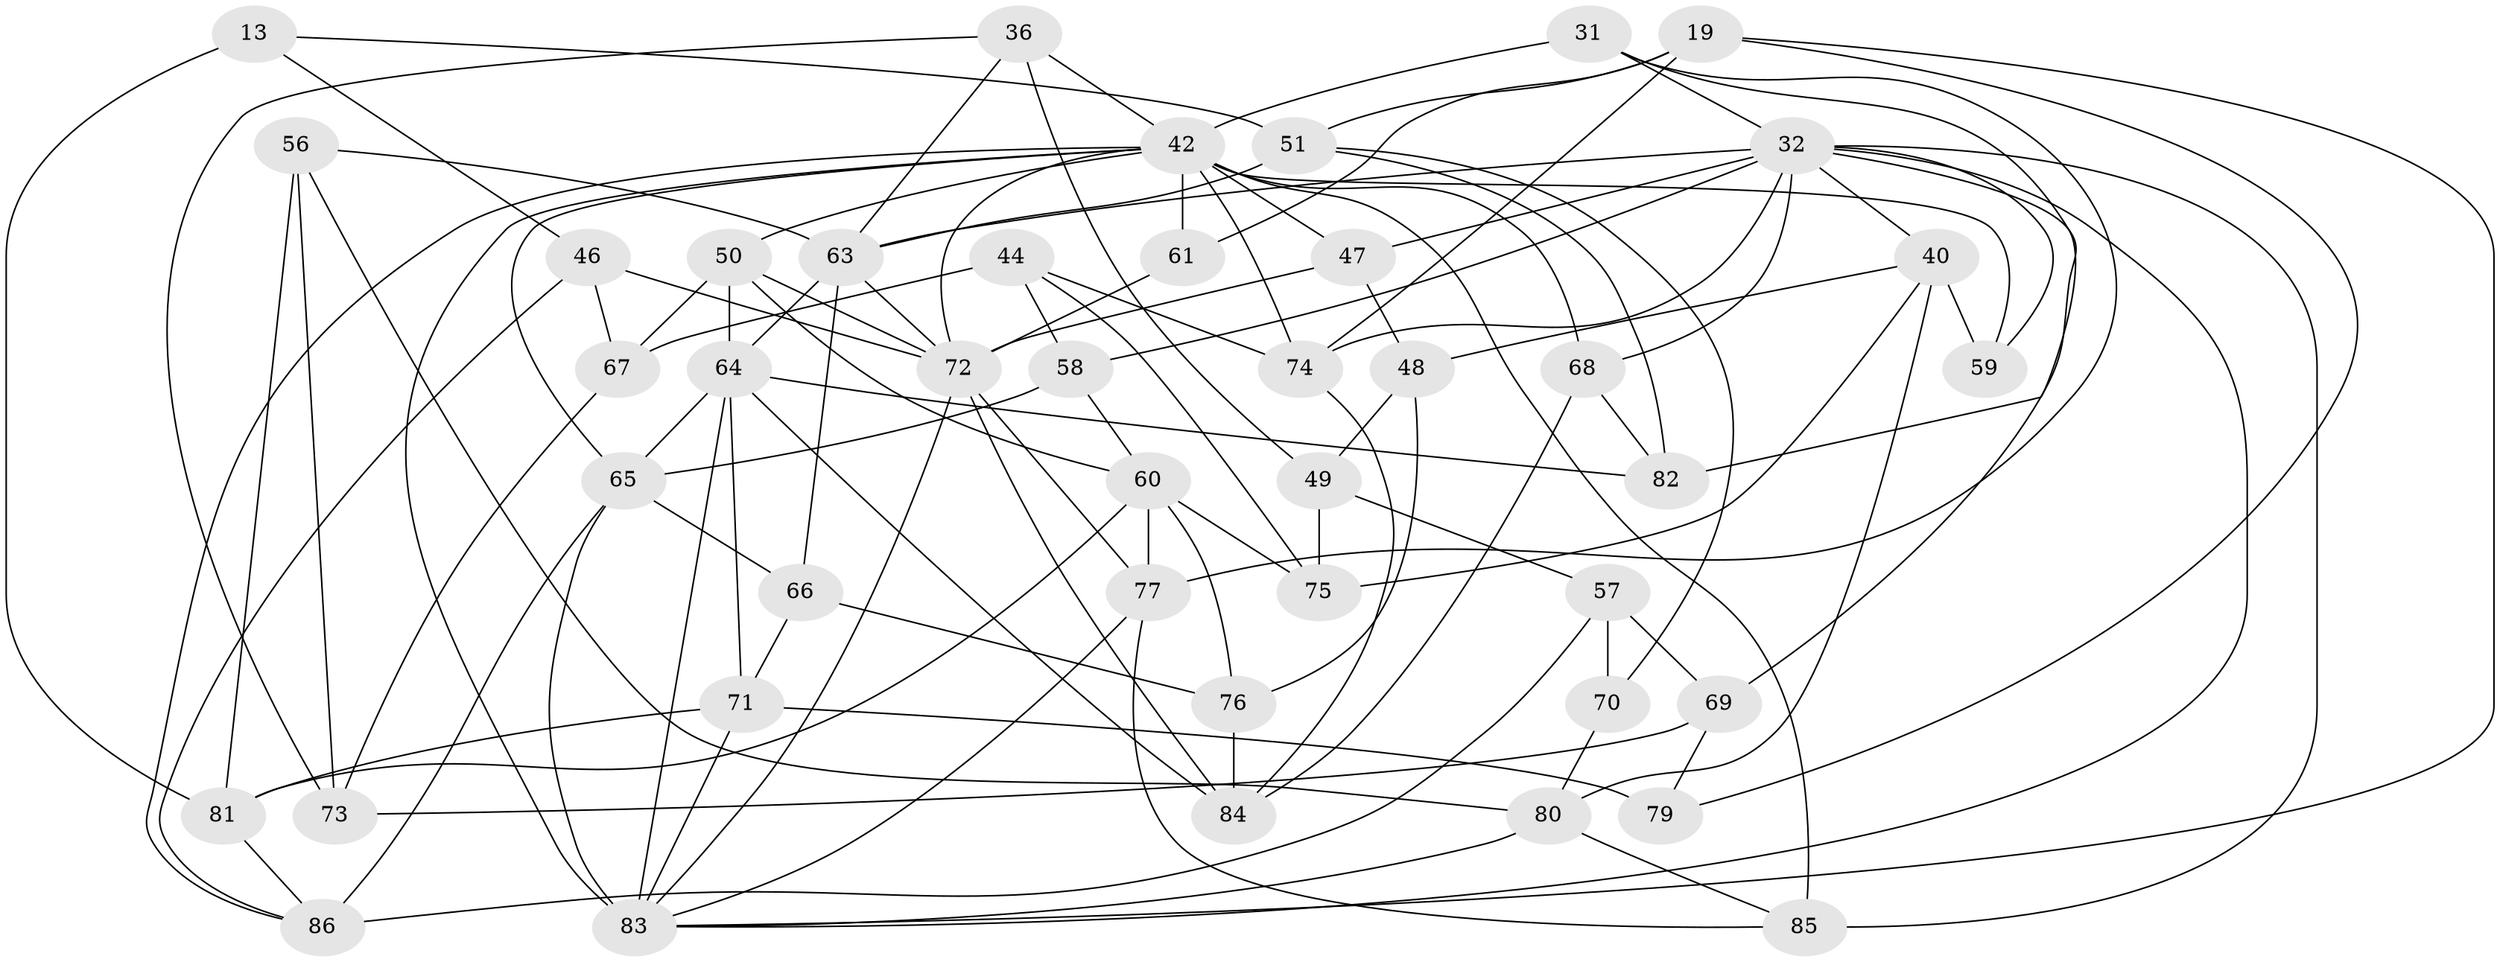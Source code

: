 // original degree distribution, {4: 1.0}
// Generated by graph-tools (version 1.1) at 2025/56/03/09/25 04:56:19]
// undirected, 43 vertices, 107 edges
graph export_dot {
graph [start="1"]
  node [color=gray90,style=filled];
  13;
  19 [super="+2"];
  31 [super="+27"];
  32 [super="+10+12+21"];
  36;
  40 [super="+16"];
  42 [super="+4+11+7+35+34"];
  44;
  46;
  47;
  48;
  49;
  50 [super="+24"];
  51 [super="+20"];
  56;
  57;
  58;
  59;
  60 [super="+25"];
  61;
  63 [super="+8+29"];
  64 [super="+3+30+39"];
  65 [super="+22+37"];
  66;
  67;
  68;
  69;
  70;
  71 [super="+14"];
  72 [super="+9+18+54"];
  73;
  74 [super="+52"];
  75;
  76;
  77 [super="+53"];
  79;
  80 [super="+55"];
  81 [super="+5"];
  82;
  83 [super="+28+45+62+78"];
  84 [super="+38"];
  85 [super="+26"];
  86 [super="+41"];
  13 -- 81 [weight=2];
  13 -- 46;
  13 -- 51;
  19 -- 51 [weight=2];
  19 -- 61;
  19 -- 79;
  19 -- 74;
  19 -- 83;
  31 -- 77;
  31 -- 32 [weight=2];
  31 -- 42 [weight=2];
  31 -- 82;
  32 -- 47;
  32 -- 69;
  32 -- 58;
  32 -- 59;
  32 -- 74;
  32 -- 83;
  32 -- 68;
  32 -- 85;
  32 -- 40;
  32 -- 63;
  36 -- 73;
  36 -- 63;
  36 -- 49;
  36 -- 42;
  40 -- 59 [weight=2];
  40 -- 48;
  40 -- 80;
  40 -- 75;
  42 -- 65;
  42 -- 59;
  42 -- 68;
  42 -- 83 [weight=3];
  42 -- 61;
  42 -- 85 [weight=3];
  42 -- 74;
  42 -- 72;
  42 -- 47;
  42 -- 50;
  42 -- 86;
  44 -- 75;
  44 -- 67;
  44 -- 74;
  44 -- 58;
  46 -- 67;
  46 -- 86;
  46 -- 72;
  47 -- 48;
  47 -- 72;
  48 -- 76;
  48 -- 49;
  49 -- 57;
  49 -- 75;
  50 -- 64 [weight=2];
  50 -- 60;
  50 -- 67;
  50 -- 72;
  51 -- 70;
  51 -- 82;
  51 -- 63;
  56 -- 81;
  56 -- 63;
  56 -- 73;
  56 -- 80;
  57 -- 69;
  57 -- 70;
  57 -- 86;
  58 -- 60;
  58 -- 65;
  60 -- 75;
  60 -- 81;
  60 -- 77;
  60 -- 76;
  61 -- 72 [weight=2];
  63 -- 72 [weight=2];
  63 -- 66;
  63 -- 64;
  64 -- 71;
  64 -- 84 [weight=2];
  64 -- 83 [weight=2];
  64 -- 82;
  64 -- 65;
  65 -- 86 [weight=2];
  65 -- 83 [weight=2];
  65 -- 66;
  66 -- 71;
  66 -- 76;
  67 -- 73;
  68 -- 82;
  68 -- 84;
  69 -- 73;
  69 -- 79;
  70 -- 80 [weight=2];
  71 -- 79 [weight=2];
  71 -- 81;
  71 -- 83;
  72 -- 77 [weight=2];
  72 -- 84 [weight=2];
  72 -- 83 [weight=2];
  74 -- 84 [weight=2];
  76 -- 84;
  77 -- 83;
  77 -- 85;
  80 -- 83;
  80 -- 85;
  81 -- 86;
}
